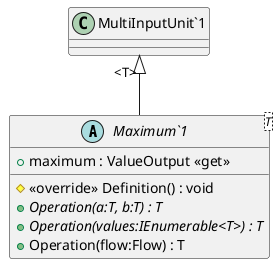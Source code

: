 @startuml
abstract class "Maximum`1"<T> {
    + maximum : ValueOutput <<get>>
    # <<override>> Definition() : void
    + {abstract} Operation(a:T, b:T) : T
    + {abstract} Operation(values:IEnumerable<T>) : T
    + Operation(flow:Flow) : T
}
"MultiInputUnit`1" "<T>" <|-- "Maximum`1"
@enduml
